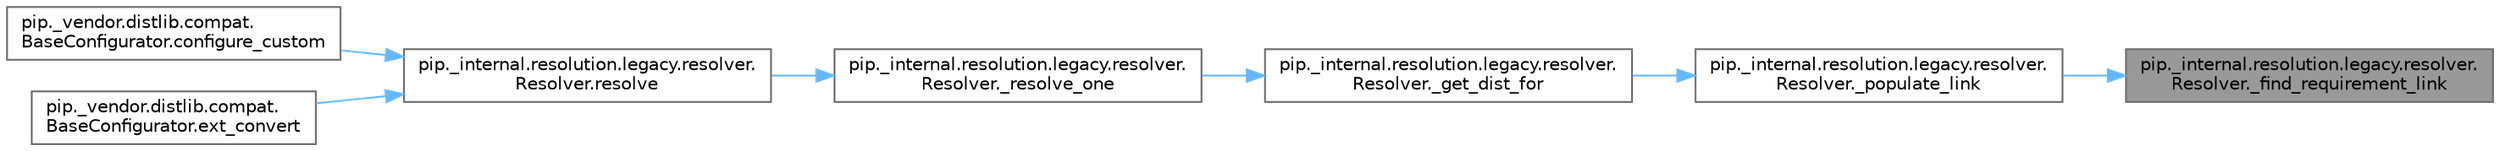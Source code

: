 digraph "pip._internal.resolution.legacy.resolver.Resolver._find_requirement_link"
{
 // LATEX_PDF_SIZE
  bgcolor="transparent";
  edge [fontname=Helvetica,fontsize=10,labelfontname=Helvetica,labelfontsize=10];
  node [fontname=Helvetica,fontsize=10,shape=box,height=0.2,width=0.4];
  rankdir="RL";
  Node1 [id="Node000001",label="pip._internal.resolution.legacy.resolver.\lResolver._find_requirement_link",height=0.2,width=0.4,color="gray40", fillcolor="grey60", style="filled", fontcolor="black",tooltip=" "];
  Node1 -> Node2 [id="edge1_Node000001_Node000002",dir="back",color="steelblue1",style="solid",tooltip=" "];
  Node2 [id="Node000002",label="pip._internal.resolution.legacy.resolver.\lResolver._populate_link",height=0.2,width=0.4,color="grey40", fillcolor="white", style="filled",URL="$classpip_1_1__internal_1_1resolution_1_1legacy_1_1resolver_1_1_resolver.html#a3bbf390f7bb06e2a81e60dd27a9a9b9e",tooltip=" "];
  Node2 -> Node3 [id="edge2_Node000002_Node000003",dir="back",color="steelblue1",style="solid",tooltip=" "];
  Node3 [id="Node000003",label="pip._internal.resolution.legacy.resolver.\lResolver._get_dist_for",height=0.2,width=0.4,color="grey40", fillcolor="white", style="filled",URL="$classpip_1_1__internal_1_1resolution_1_1legacy_1_1resolver_1_1_resolver.html#a8e3774b4a6e1b1f04b14fffa37590f8b",tooltip=" "];
  Node3 -> Node4 [id="edge3_Node000003_Node000004",dir="back",color="steelblue1",style="solid",tooltip=" "];
  Node4 [id="Node000004",label="pip._internal.resolution.legacy.resolver.\lResolver._resolve_one",height=0.2,width=0.4,color="grey40", fillcolor="white", style="filled",URL="$classpip_1_1__internal_1_1resolution_1_1legacy_1_1resolver_1_1_resolver.html#a2ee6a7aa9fc595d0e96e033490313574",tooltip=" "];
  Node4 -> Node5 [id="edge4_Node000004_Node000005",dir="back",color="steelblue1",style="solid",tooltip=" "];
  Node5 [id="Node000005",label="pip._internal.resolution.legacy.resolver.\lResolver.resolve",height=0.2,width=0.4,color="grey40", fillcolor="white", style="filled",URL="$classpip_1_1__internal_1_1resolution_1_1legacy_1_1resolver_1_1_resolver.html#ab3d8e771687f08dc1861a9acdc60b9ee",tooltip=" "];
  Node5 -> Node6 [id="edge5_Node000005_Node000006",dir="back",color="steelblue1",style="solid",tooltip=" "];
  Node6 [id="Node000006",label="pip._vendor.distlib.compat.\lBaseConfigurator.configure_custom",height=0.2,width=0.4,color="grey40", fillcolor="white", style="filled",URL="$classpip_1_1__vendor_1_1distlib_1_1compat_1_1_base_configurator.html#af4feb3037e756b7064576de15a803f21",tooltip=" "];
  Node5 -> Node7 [id="edge6_Node000005_Node000007",dir="back",color="steelblue1",style="solid",tooltip=" "];
  Node7 [id="Node000007",label="pip._vendor.distlib.compat.\lBaseConfigurator.ext_convert",height=0.2,width=0.4,color="grey40", fillcolor="white", style="filled",URL="$classpip_1_1__vendor_1_1distlib_1_1compat_1_1_base_configurator.html#ad2396c99e842d8f5f96207d76d9491cd",tooltip=" "];
}

